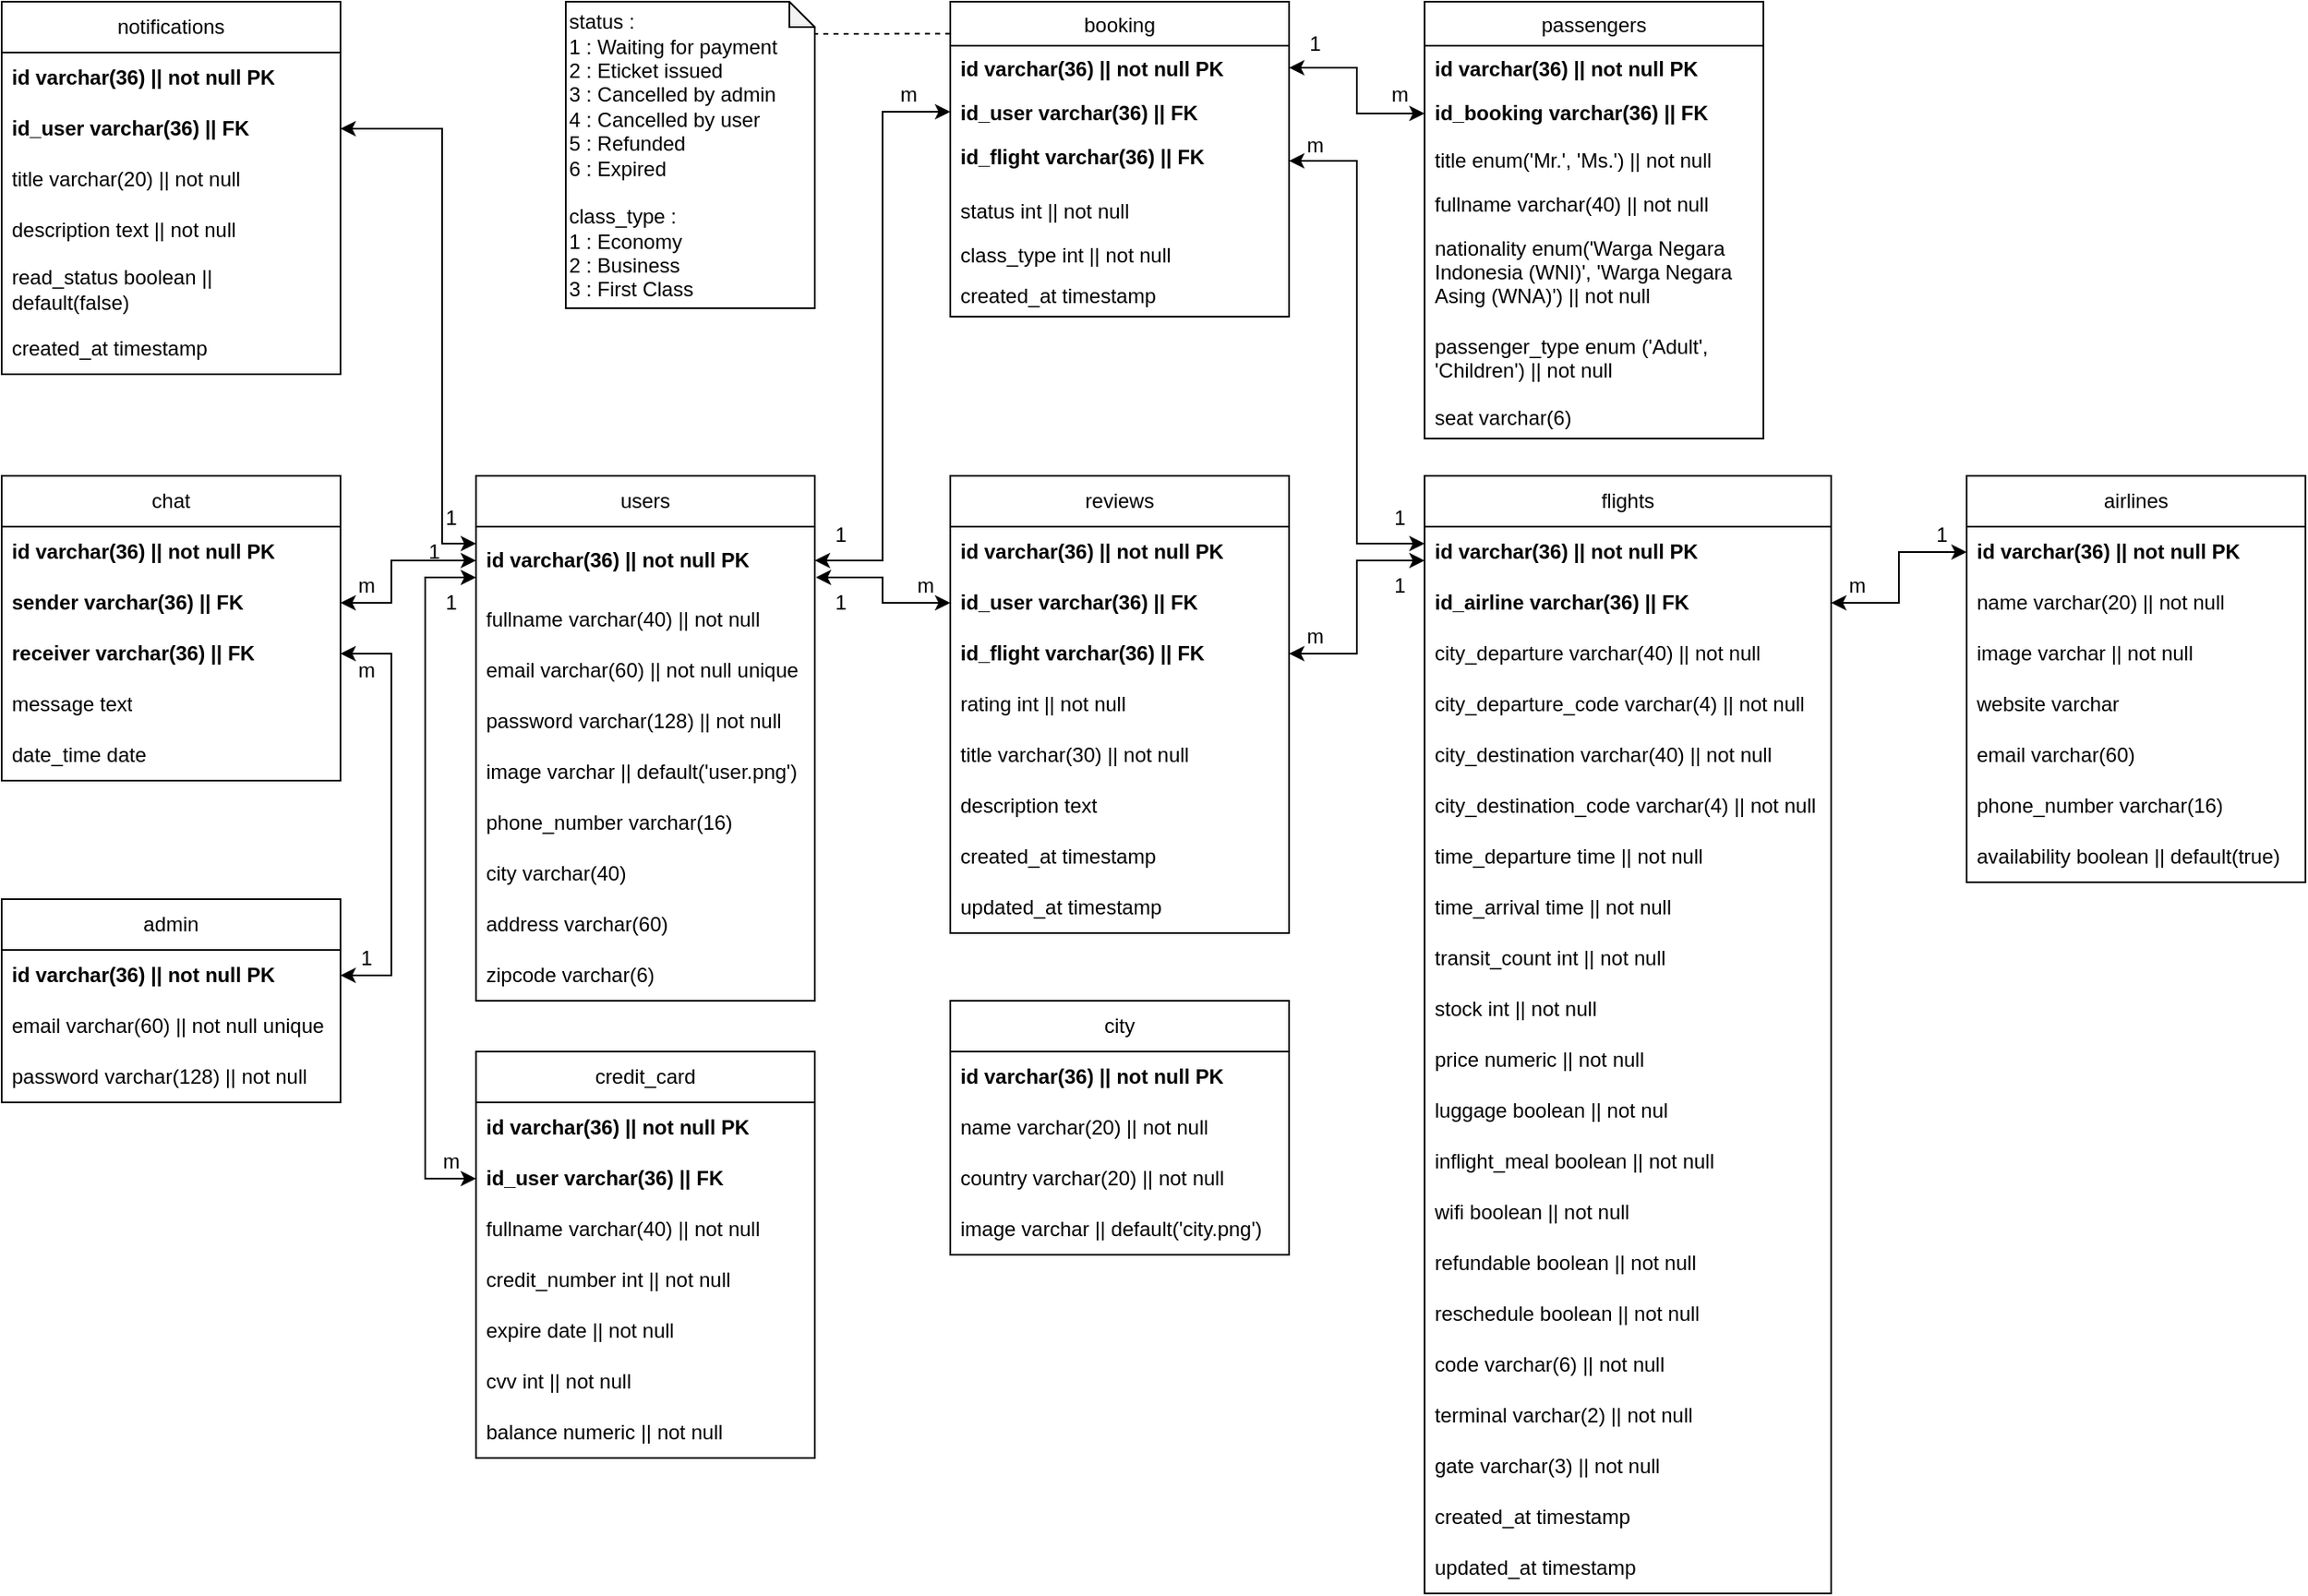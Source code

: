 <mxfile version="20.7.4" type="device"><diagram id="C5RBs43oDa-KdzZeNtuy" name="Page-1"><mxGraphModel dx="1894" dy="432" grid="1" gridSize="10" guides="1" tooltips="1" connect="1" arrows="1" fold="1" page="1" pageScale="1" pageWidth="827" pageHeight="1169" math="0" shadow="0"><root><mxCell id="WIyWlLk6GJQsqaUBKTNV-0"/><mxCell id="WIyWlLk6GJQsqaUBKTNV-1" parent="WIyWlLk6GJQsqaUBKTNV-0"/><mxCell id="ySphwof_7uUEcond-2Kx-29" value="booking" style="swimlane;fontStyle=0;childLayout=stackLayout;horizontal=1;startSize=26;fillColor=none;horizontalStack=0;resizeParent=1;resizeParentMax=0;resizeLast=0;collapsible=1;marginBottom=0;" parent="WIyWlLk6GJQsqaUBKTNV-1" vertex="1"><mxGeometry x="-200" y="40" width="200" height="186" as="geometry"/></mxCell><mxCell id="ySphwof_7uUEcond-2Kx-30" value="id varchar(36) || not null PK" style="text;strokeColor=none;fillColor=none;align=left;verticalAlign=top;spacingLeft=4;spacingRight=4;overflow=hidden;rotatable=0;points=[[0,0.5],[1,0.5]];portConstraint=eastwest;fontStyle=1" parent="ySphwof_7uUEcond-2Kx-29" vertex="1"><mxGeometry y="26" width="200" height="26" as="geometry"/></mxCell><mxCell id="ySphwof_7uUEcond-2Kx-36" value="id_user varchar(36) || FK" style="text;strokeColor=none;fillColor=none;align=left;verticalAlign=top;spacingLeft=4;spacingRight=4;overflow=hidden;rotatable=0;points=[[0,0.5],[1,0.5]];portConstraint=eastwest;fontStyle=1" parent="ySphwof_7uUEcond-2Kx-29" vertex="1"><mxGeometry y="52" width="200" height="26" as="geometry"/></mxCell><mxCell id="ySphwof_7uUEcond-2Kx-188" value="id_flight varchar(36) || FK" style="text;strokeColor=none;fillColor=none;align=left;verticalAlign=top;spacingLeft=4;spacingRight=4;overflow=hidden;rotatable=0;points=[[0,0.5],[1,0.5]];portConstraint=eastwest;fontStyle=1" parent="ySphwof_7uUEcond-2Kx-29" vertex="1"><mxGeometry y="78" width="200" height="32" as="geometry"/></mxCell><mxCell id="ySphwof_7uUEcond-2Kx-183" value="status int || not null" style="text;strokeColor=none;fillColor=none;align=left;verticalAlign=top;spacingLeft=4;spacingRight=4;overflow=hidden;rotatable=0;points=[[0,0.5],[1,0.5]];portConstraint=eastwest;" parent="ySphwof_7uUEcond-2Kx-29" vertex="1"><mxGeometry y="110" width="200" height="26" as="geometry"/></mxCell><mxCell id="ySphwof_7uUEcond-2Kx-197" value="class_type int || not null" style="text;strokeColor=none;fillColor=none;align=left;verticalAlign=top;spacingLeft=4;spacingRight=4;overflow=hidden;rotatable=0;points=[[0,0.5],[1,0.5]];portConstraint=eastwest;" parent="ySphwof_7uUEcond-2Kx-29" vertex="1"><mxGeometry y="136" width="200" height="24" as="geometry"/></mxCell><mxCell id="ySphwof_7uUEcond-2Kx-198" value="created_at timestamp" style="text;strokeColor=none;fillColor=none;align=left;verticalAlign=top;spacingLeft=4;spacingRight=4;overflow=hidden;rotatable=0;points=[[0,0.5],[1,0.5]];portConstraint=eastwest;" parent="ySphwof_7uUEcond-2Kx-29" vertex="1"><mxGeometry y="160" width="200" height="26" as="geometry"/></mxCell><mxCell id="ySphwof_7uUEcond-2Kx-37" value="chat" style="swimlane;fontStyle=0;childLayout=stackLayout;horizontal=1;startSize=30;horizontalStack=0;resizeParent=1;resizeParentMax=0;resizeLast=0;collapsible=1;marginBottom=0;whiteSpace=wrap;html=1;" parent="WIyWlLk6GJQsqaUBKTNV-1" vertex="1"><mxGeometry x="-760" y="320" width="200" height="180" as="geometry"/></mxCell><mxCell id="ySphwof_7uUEcond-2Kx-38" value="&lt;span style=&quot;font-weight: 700;&quot;&gt;id varchar(36) || not null PK&lt;/span&gt;" style="text;strokeColor=none;fillColor=none;align=left;verticalAlign=middle;spacingLeft=4;spacingRight=4;overflow=hidden;points=[[0,0.5],[1,0.5]];portConstraint=eastwest;rotatable=0;whiteSpace=wrap;html=1;" parent="ySphwof_7uUEcond-2Kx-37" vertex="1"><mxGeometry y="30" width="200" height="30" as="geometry"/></mxCell><mxCell id="ySphwof_7uUEcond-2Kx-39" value="&lt;span style=&quot;font-weight: 700;&quot;&gt;sender varchar(36) || FK&lt;/span&gt;" style="text;strokeColor=none;fillColor=none;align=left;verticalAlign=middle;spacingLeft=4;spacingRight=4;overflow=hidden;points=[[0,0.5],[1,0.5]];portConstraint=eastwest;rotatable=0;whiteSpace=wrap;html=1;" parent="ySphwof_7uUEcond-2Kx-37" vertex="1"><mxGeometry y="60" width="200" height="30" as="geometry"/></mxCell><mxCell id="ySphwof_7uUEcond-2Kx-40" value="&lt;span style=&quot;font-weight: 700;&quot;&gt;receiver varchar(36) || FK&lt;/span&gt;" style="text;strokeColor=none;fillColor=none;align=left;verticalAlign=middle;spacingLeft=4;spacingRight=4;overflow=hidden;points=[[0,0.5],[1,0.5]];portConstraint=eastwest;rotatable=0;whiteSpace=wrap;html=1;" parent="ySphwof_7uUEcond-2Kx-37" vertex="1"><mxGeometry y="90" width="200" height="30" as="geometry"/></mxCell><mxCell id="ySphwof_7uUEcond-2Kx-42" value="&lt;span style=&quot;&quot;&gt;message text&lt;/span&gt;" style="text;strokeColor=none;fillColor=none;align=left;verticalAlign=middle;spacingLeft=4;spacingRight=4;overflow=hidden;points=[[0,0.5],[1,0.5]];portConstraint=eastwest;rotatable=0;whiteSpace=wrap;html=1;" parent="ySphwof_7uUEcond-2Kx-37" vertex="1"><mxGeometry y="120" width="200" height="30" as="geometry"/></mxCell><mxCell id="ySphwof_7uUEcond-2Kx-43" value="date_time date" style="text;strokeColor=none;fillColor=none;align=left;verticalAlign=middle;spacingLeft=4;spacingRight=4;overflow=hidden;points=[[0,0.5],[1,0.5]];portConstraint=eastwest;rotatable=0;whiteSpace=wrap;html=1;" parent="ySphwof_7uUEcond-2Kx-37" vertex="1"><mxGeometry y="150" width="200" height="30" as="geometry"/></mxCell><mxCell id="ySphwof_7uUEcond-2Kx-44" value="users" style="swimlane;fontStyle=0;childLayout=stackLayout;horizontal=1;startSize=30;horizontalStack=0;resizeParent=1;resizeParentMax=0;resizeLast=0;collapsible=1;marginBottom=0;whiteSpace=wrap;html=1;" parent="WIyWlLk6GJQsqaUBKTNV-1" vertex="1"><mxGeometry x="-480" y="320" width="200" height="310" as="geometry"/></mxCell><mxCell id="ySphwof_7uUEcond-2Kx-45" value="&lt;span style=&quot;font-weight: 700;&quot;&gt;id varchar(36) || not null PK&lt;/span&gt;" style="text;strokeColor=none;fillColor=none;align=left;verticalAlign=middle;spacingLeft=4;spacingRight=4;overflow=hidden;points=[[0,0.5],[1,0.5]];portConstraint=eastwest;rotatable=0;whiteSpace=wrap;html=1;" parent="ySphwof_7uUEcond-2Kx-44" vertex="1"><mxGeometry y="30" width="200" height="40" as="geometry"/></mxCell><mxCell id="ySphwof_7uUEcond-2Kx-46" value="&lt;span style=&quot;&quot;&gt;fullname varchar(40) || not null&lt;/span&gt;" style="text;strokeColor=none;fillColor=none;align=left;verticalAlign=middle;spacingLeft=4;spacingRight=4;overflow=hidden;points=[[0,0.5],[1,0.5]];portConstraint=eastwest;rotatable=0;whiteSpace=wrap;html=1;" parent="ySphwof_7uUEcond-2Kx-44" vertex="1"><mxGeometry y="70" width="200" height="30" as="geometry"/></mxCell><mxCell id="ySphwof_7uUEcond-2Kx-47" value="&lt;span style=&quot;&quot;&gt;email varchar(60) || not null unique&lt;/span&gt;" style="text;strokeColor=none;fillColor=none;align=left;verticalAlign=middle;spacingLeft=4;spacingRight=4;overflow=hidden;points=[[0,0.5],[1,0.5]];portConstraint=eastwest;rotatable=0;whiteSpace=wrap;html=1;" parent="ySphwof_7uUEcond-2Kx-44" vertex="1"><mxGeometry y="100" width="200" height="30" as="geometry"/></mxCell><mxCell id="ySphwof_7uUEcond-2Kx-48" value="&lt;span style=&quot;&quot;&gt;password varchar(128) || not null&lt;/span&gt;" style="text;strokeColor=none;fillColor=none;align=left;verticalAlign=middle;spacingLeft=4;spacingRight=4;overflow=hidden;points=[[0,0.5],[1,0.5]];portConstraint=eastwest;rotatable=0;whiteSpace=wrap;html=1;" parent="ySphwof_7uUEcond-2Kx-44" vertex="1"><mxGeometry y="130" width="200" height="30" as="geometry"/></mxCell><mxCell id="ySphwof_7uUEcond-2Kx-49" value="&lt;span style=&quot;&quot;&gt;image varchar || default('user.png')&lt;/span&gt;" style="text;strokeColor=none;fillColor=none;align=left;verticalAlign=middle;spacingLeft=4;spacingRight=4;overflow=hidden;points=[[0,0.5],[1,0.5]];portConstraint=eastwest;rotatable=0;whiteSpace=wrap;html=1;" parent="ySphwof_7uUEcond-2Kx-44" vertex="1"><mxGeometry y="160" width="200" height="30" as="geometry"/></mxCell><mxCell id="ySphwof_7uUEcond-2Kx-50" value="&lt;span style=&quot;&quot;&gt;phone_number varchar(16)&lt;/span&gt;" style="text;strokeColor=none;fillColor=none;align=left;verticalAlign=middle;spacingLeft=4;spacingRight=4;overflow=hidden;points=[[0,0.5],[1,0.5]];portConstraint=eastwest;rotatable=0;whiteSpace=wrap;html=1;" parent="ySphwof_7uUEcond-2Kx-44" vertex="1"><mxGeometry y="190" width="200" height="30" as="geometry"/></mxCell><mxCell id="ySphwof_7uUEcond-2Kx-52" value="&lt;span style=&quot;&quot;&gt;city varchar(40)&lt;/span&gt;" style="text;strokeColor=none;fillColor=none;align=left;verticalAlign=middle;spacingLeft=4;spacingRight=4;overflow=hidden;points=[[0,0.5],[1,0.5]];portConstraint=eastwest;rotatable=0;whiteSpace=wrap;html=1;" parent="ySphwof_7uUEcond-2Kx-44" vertex="1"><mxGeometry y="220" width="200" height="30" as="geometry"/></mxCell><mxCell id="ySphwof_7uUEcond-2Kx-51" value="&lt;span style=&quot;&quot;&gt;address varchar(60)&lt;/span&gt;" style="text;strokeColor=none;fillColor=none;align=left;verticalAlign=middle;spacingLeft=4;spacingRight=4;overflow=hidden;points=[[0,0.5],[1,0.5]];portConstraint=eastwest;rotatable=0;whiteSpace=wrap;html=1;" parent="ySphwof_7uUEcond-2Kx-44" vertex="1"><mxGeometry y="250" width="200" height="30" as="geometry"/></mxCell><mxCell id="ySphwof_7uUEcond-2Kx-53" value="&lt;span style=&quot;&quot;&gt;zipcode varchar(6)&lt;/span&gt;" style="text;strokeColor=none;fillColor=none;align=left;verticalAlign=middle;spacingLeft=4;spacingRight=4;overflow=hidden;points=[[0,0.5],[1,0.5]];portConstraint=eastwest;rotatable=0;whiteSpace=wrap;html=1;" parent="ySphwof_7uUEcond-2Kx-44" vertex="1"><mxGeometry y="280" width="200" height="30" as="geometry"/></mxCell><mxCell id="ySphwof_7uUEcond-2Kx-55" value="admin" style="swimlane;fontStyle=0;childLayout=stackLayout;horizontal=1;startSize=30;horizontalStack=0;resizeParent=1;resizeParentMax=0;resizeLast=0;collapsible=1;marginBottom=0;whiteSpace=wrap;html=1;" parent="WIyWlLk6GJQsqaUBKTNV-1" vertex="1"><mxGeometry x="-760" y="570" width="200" height="120" as="geometry"/></mxCell><mxCell id="ySphwof_7uUEcond-2Kx-56" value="&lt;span style=&quot;font-weight: 700;&quot;&gt;id varchar(36) || not null PK&lt;/span&gt;" style="text;strokeColor=none;fillColor=none;align=left;verticalAlign=middle;spacingLeft=4;spacingRight=4;overflow=hidden;points=[[0,0.5],[1,0.5]];portConstraint=eastwest;rotatable=0;whiteSpace=wrap;html=1;" parent="ySphwof_7uUEcond-2Kx-55" vertex="1"><mxGeometry y="30" width="200" height="30" as="geometry"/></mxCell><mxCell id="ySphwof_7uUEcond-2Kx-62" value="&lt;span style=&quot;&quot;&gt;email varchar(60) || not null unique&lt;/span&gt;" style="text;strokeColor=none;fillColor=none;align=left;verticalAlign=middle;spacingLeft=4;spacingRight=4;overflow=hidden;points=[[0,0.5],[1,0.5]];portConstraint=eastwest;rotatable=0;whiteSpace=wrap;html=1;" parent="ySphwof_7uUEcond-2Kx-55" vertex="1"><mxGeometry y="60" width="200" height="30" as="geometry"/></mxCell><mxCell id="ySphwof_7uUEcond-2Kx-63" value="&lt;span style=&quot;&quot;&gt;password varchar(128) || not null&lt;/span&gt;" style="text;strokeColor=none;fillColor=none;align=left;verticalAlign=middle;spacingLeft=4;spacingRight=4;overflow=hidden;points=[[0,0.5],[1,0.5]];portConstraint=eastwest;rotatable=0;whiteSpace=wrap;html=1;" parent="ySphwof_7uUEcond-2Kx-55" vertex="1"><mxGeometry y="90" width="200" height="30" as="geometry"/></mxCell><mxCell id="ySphwof_7uUEcond-2Kx-64" value="credit_card" style="swimlane;fontStyle=0;childLayout=stackLayout;horizontal=1;startSize=30;horizontalStack=0;resizeParent=1;resizeParentMax=0;resizeLast=0;collapsible=1;marginBottom=0;whiteSpace=wrap;html=1;" parent="WIyWlLk6GJQsqaUBKTNV-1" vertex="1"><mxGeometry x="-480" y="660" width="200" height="240" as="geometry"/></mxCell><mxCell id="ySphwof_7uUEcond-2Kx-65" value="&lt;span style=&quot;font-weight: 700;&quot;&gt;id varchar(36) || not null PK&lt;/span&gt;" style="text;strokeColor=none;fillColor=none;align=left;verticalAlign=middle;spacingLeft=4;spacingRight=4;overflow=hidden;points=[[0,0.5],[1,0.5]];portConstraint=eastwest;rotatable=0;whiteSpace=wrap;html=1;" parent="ySphwof_7uUEcond-2Kx-64" vertex="1"><mxGeometry y="30" width="200" height="30" as="geometry"/></mxCell><mxCell id="ySphwof_7uUEcond-2Kx-66" value="&lt;span style=&quot;font-weight: 700;&quot;&gt;id_user varchar(36) || FK&lt;/span&gt;" style="text;strokeColor=none;fillColor=none;align=left;verticalAlign=middle;spacingLeft=4;spacingRight=4;overflow=hidden;points=[[0,0.5],[1,0.5]];portConstraint=eastwest;rotatable=0;whiteSpace=wrap;html=1;" parent="ySphwof_7uUEcond-2Kx-64" vertex="1"><mxGeometry y="60" width="200" height="30" as="geometry"/></mxCell><mxCell id="ySphwof_7uUEcond-2Kx-67" value="&lt;span style=&quot;&quot;&gt;fullname varchar(40) || not null&lt;/span&gt;" style="text;strokeColor=none;fillColor=none;align=left;verticalAlign=middle;spacingLeft=4;spacingRight=4;overflow=hidden;points=[[0,0.5],[1,0.5]];portConstraint=eastwest;rotatable=0;whiteSpace=wrap;html=1;" parent="ySphwof_7uUEcond-2Kx-64" vertex="1"><mxGeometry y="90" width="200" height="30" as="geometry"/></mxCell><mxCell id="ySphwof_7uUEcond-2Kx-68" value="&lt;span style=&quot;&quot;&gt;credit_number int || not null&lt;/span&gt;" style="text;strokeColor=none;fillColor=none;align=left;verticalAlign=middle;spacingLeft=4;spacingRight=4;overflow=hidden;points=[[0,0.5],[1,0.5]];portConstraint=eastwest;rotatable=0;whiteSpace=wrap;html=1;" parent="ySphwof_7uUEcond-2Kx-64" vertex="1"><mxGeometry y="120" width="200" height="30" as="geometry"/></mxCell><mxCell id="ySphwof_7uUEcond-2Kx-69" value="&lt;span style=&quot;&quot;&gt;expire date || not null&lt;/span&gt;" style="text;strokeColor=none;fillColor=none;align=left;verticalAlign=middle;spacingLeft=4;spacingRight=4;overflow=hidden;points=[[0,0.5],[1,0.5]];portConstraint=eastwest;rotatable=0;whiteSpace=wrap;html=1;" parent="ySphwof_7uUEcond-2Kx-64" vertex="1"><mxGeometry y="150" width="200" height="30" as="geometry"/></mxCell><mxCell id="ySphwof_7uUEcond-2Kx-70" value="&lt;span style=&quot;&quot;&gt;cvv int || not null&lt;/span&gt;" style="text;strokeColor=none;fillColor=none;align=left;verticalAlign=middle;spacingLeft=4;spacingRight=4;overflow=hidden;points=[[0,0.5],[1,0.5]];portConstraint=eastwest;rotatable=0;whiteSpace=wrap;html=1;" parent="ySphwof_7uUEcond-2Kx-64" vertex="1"><mxGeometry y="180" width="200" height="30" as="geometry"/></mxCell><mxCell id="ySphwof_7uUEcond-2Kx-71" value="&lt;span style=&quot;&quot;&gt;balance numeric || not null&lt;/span&gt;" style="text;strokeColor=none;fillColor=none;align=left;verticalAlign=middle;spacingLeft=4;spacingRight=4;overflow=hidden;points=[[0,0.5],[1,0.5]];portConstraint=eastwest;rotatable=0;whiteSpace=wrap;html=1;" parent="ySphwof_7uUEcond-2Kx-64" vertex="1"><mxGeometry y="210" width="200" height="30" as="geometry"/></mxCell><mxCell id="ySphwof_7uUEcond-2Kx-74" value="city" style="swimlane;fontStyle=0;childLayout=stackLayout;horizontal=1;startSize=30;horizontalStack=0;resizeParent=1;resizeParentMax=0;resizeLast=0;collapsible=1;marginBottom=0;whiteSpace=wrap;html=1;" parent="WIyWlLk6GJQsqaUBKTNV-1" vertex="1"><mxGeometry x="-200" y="630" width="200" height="150" as="geometry"/></mxCell><mxCell id="ySphwof_7uUEcond-2Kx-75" value="&lt;span style=&quot;font-weight: 700;&quot;&gt;id varchar(36) || not null PK&lt;/span&gt;" style="text;strokeColor=none;fillColor=none;align=left;verticalAlign=middle;spacingLeft=4;spacingRight=4;overflow=hidden;points=[[0,0.5],[1,0.5]];portConstraint=eastwest;rotatable=0;whiteSpace=wrap;html=1;" parent="ySphwof_7uUEcond-2Kx-74" vertex="1"><mxGeometry y="30" width="200" height="30" as="geometry"/></mxCell><mxCell id="ySphwof_7uUEcond-2Kx-76" value="&lt;span style=&quot;&quot;&gt;name varchar(20) || not null&lt;/span&gt;" style="text;strokeColor=none;fillColor=none;align=left;verticalAlign=middle;spacingLeft=4;spacingRight=4;overflow=hidden;points=[[0,0.5],[1,0.5]];portConstraint=eastwest;rotatable=0;whiteSpace=wrap;html=1;" parent="ySphwof_7uUEcond-2Kx-74" vertex="1"><mxGeometry y="60" width="200" height="30" as="geometry"/></mxCell><mxCell id="ySphwof_7uUEcond-2Kx-77" value="&lt;span style=&quot;&quot;&gt;country varchar(20) || not null&lt;/span&gt;" style="text;strokeColor=none;fillColor=none;align=left;verticalAlign=middle;spacingLeft=4;spacingRight=4;overflow=hidden;points=[[0,0.5],[1,0.5]];portConstraint=eastwest;rotatable=0;whiteSpace=wrap;html=1;" parent="ySphwof_7uUEcond-2Kx-74" vertex="1"><mxGeometry y="90" width="200" height="30" as="geometry"/></mxCell><mxCell id="ySphwof_7uUEcond-2Kx-80" value="&lt;span style=&quot;&quot;&gt;image varchar || default('city.png')&lt;/span&gt;" style="text;strokeColor=none;fillColor=none;align=left;verticalAlign=middle;spacingLeft=4;spacingRight=4;overflow=hidden;points=[[0,0.5],[1,0.5]];portConstraint=eastwest;rotatable=0;whiteSpace=wrap;html=1;" parent="ySphwof_7uUEcond-2Kx-74" vertex="1"><mxGeometry y="120" width="200" height="30" as="geometry"/></mxCell><mxCell id="ySphwof_7uUEcond-2Kx-84" value="flights" style="swimlane;fontStyle=0;childLayout=stackLayout;horizontal=1;startSize=30;horizontalStack=0;resizeParent=1;resizeParentMax=0;resizeLast=0;collapsible=1;marginBottom=0;whiteSpace=wrap;html=1;" parent="WIyWlLk6GJQsqaUBKTNV-1" vertex="1"><mxGeometry x="80" y="320" width="240" height="660" as="geometry"/></mxCell><mxCell id="ySphwof_7uUEcond-2Kx-85" value="&lt;span style=&quot;font-weight: 700;&quot;&gt;id varchar(36) || not null PK&lt;/span&gt;" style="text;strokeColor=none;fillColor=none;align=left;verticalAlign=middle;spacingLeft=4;spacingRight=4;overflow=hidden;points=[[0,0.5],[1,0.5]];portConstraint=eastwest;rotatable=0;whiteSpace=wrap;html=1;" parent="ySphwof_7uUEcond-2Kx-84" vertex="1"><mxGeometry y="30" width="240" height="30" as="geometry"/></mxCell><mxCell id="ySphwof_7uUEcond-2Kx-86" value="&lt;b&gt;id_airline varchar(36) || FK&lt;/b&gt;" style="text;strokeColor=none;fillColor=none;align=left;verticalAlign=middle;spacingLeft=4;spacingRight=4;overflow=hidden;points=[[0,0.5],[1,0.5]];portConstraint=eastwest;rotatable=0;whiteSpace=wrap;html=1;" parent="ySphwof_7uUEcond-2Kx-84" vertex="1"><mxGeometry y="60" width="240" height="30" as="geometry"/></mxCell><mxCell id="ySphwof_7uUEcond-2Kx-87" value="&lt;span style=&quot;&quot;&gt;city_departure varchar(40) || not null&lt;/span&gt;" style="text;strokeColor=none;fillColor=none;align=left;verticalAlign=middle;spacingLeft=4;spacingRight=4;overflow=hidden;points=[[0,0.5],[1,0.5]];portConstraint=eastwest;rotatable=0;whiteSpace=wrap;html=1;" parent="ySphwof_7uUEcond-2Kx-84" vertex="1"><mxGeometry y="90" width="240" height="30" as="geometry"/></mxCell><mxCell id="ySphwof_7uUEcond-2Kx-203" value="city_departure_code varchar(4) || not null" style="text;strokeColor=none;fillColor=none;align=left;verticalAlign=middle;spacingLeft=4;spacingRight=4;overflow=hidden;points=[[0,0.5],[1,0.5]];portConstraint=eastwest;rotatable=0;whiteSpace=wrap;html=1;" parent="ySphwof_7uUEcond-2Kx-84" vertex="1"><mxGeometry y="120" width="240" height="30" as="geometry"/></mxCell><mxCell id="ySphwof_7uUEcond-2Kx-204" value="city_destination varchar(40) || not null" style="text;strokeColor=none;fillColor=none;align=left;verticalAlign=middle;spacingLeft=4;spacingRight=4;overflow=hidden;points=[[0,0.5],[1,0.5]];portConstraint=eastwest;rotatable=0;whiteSpace=wrap;html=1;" parent="ySphwof_7uUEcond-2Kx-84" vertex="1"><mxGeometry y="150" width="240" height="30" as="geometry"/></mxCell><mxCell id="ySphwof_7uUEcond-2Kx-205" value="&lt;span style=&quot;font-weight: 400;&quot;&gt;city_destination_code varchar(4) || not null&lt;/span&gt;" style="text;strokeColor=none;fillColor=none;align=left;verticalAlign=middle;spacingLeft=4;spacingRight=4;overflow=hidden;points=[[0,0.5],[1,0.5]];portConstraint=eastwest;rotatable=0;whiteSpace=wrap;html=1;fontStyle=1" parent="ySphwof_7uUEcond-2Kx-84" vertex="1"><mxGeometry y="180" width="240" height="30" as="geometry"/></mxCell><mxCell id="ySphwof_7uUEcond-2Kx-94" value="time_departure time || not null" style="text;strokeColor=none;fillColor=none;align=left;verticalAlign=middle;spacingLeft=4;spacingRight=4;overflow=hidden;points=[[0,0.5],[1,0.5]];portConstraint=eastwest;rotatable=0;whiteSpace=wrap;html=1;" parent="ySphwof_7uUEcond-2Kx-84" vertex="1"><mxGeometry y="210" width="240" height="30" as="geometry"/></mxCell><mxCell id="ySphwof_7uUEcond-2Kx-100" value="time_arrival time || not null" style="text;strokeColor=none;fillColor=none;align=left;verticalAlign=middle;spacingLeft=4;spacingRight=4;overflow=hidden;points=[[0,0.5],[1,0.5]];portConstraint=eastwest;rotatable=0;whiteSpace=wrap;html=1;" parent="ySphwof_7uUEcond-2Kx-84" vertex="1"><mxGeometry y="240" width="240" height="30" as="geometry"/></mxCell><mxCell id="ySphwof_7uUEcond-2Kx-128" value="transit_count int || not null" style="text;strokeColor=none;fillColor=none;align=left;verticalAlign=middle;spacingLeft=4;spacingRight=4;overflow=hidden;points=[[0,0.5],[1,0.5]];portConstraint=eastwest;rotatable=0;whiteSpace=wrap;html=1;" parent="ySphwof_7uUEcond-2Kx-84" vertex="1"><mxGeometry y="270" width="240" height="30" as="geometry"/></mxCell><mxCell id="ySphwof_7uUEcond-2Kx-200" value="&lt;span style=&quot;&quot;&gt;stock int || not null&lt;/span&gt;" style="text;strokeColor=none;fillColor=none;align=left;verticalAlign=middle;spacingLeft=4;spacingRight=4;overflow=hidden;points=[[0,0.5],[1,0.5]];portConstraint=eastwest;rotatable=0;whiteSpace=wrap;html=1;" parent="ySphwof_7uUEcond-2Kx-84" vertex="1"><mxGeometry y="300" width="240" height="30" as="geometry"/></mxCell><mxCell id="ySphwof_7uUEcond-2Kx-99" value="price numeric || not null" style="text;strokeColor=none;fillColor=none;align=left;verticalAlign=middle;spacingLeft=4;spacingRight=4;overflow=hidden;points=[[0,0.5],[1,0.5]];portConstraint=eastwest;rotatable=0;whiteSpace=wrap;html=1;" parent="ySphwof_7uUEcond-2Kx-84" vertex="1"><mxGeometry y="330" width="240" height="30" as="geometry"/></mxCell><mxCell id="ySphwof_7uUEcond-2Kx-89" value="&lt;span style=&quot;&quot;&gt;luggage boolean || not nul&lt;/span&gt;" style="text;strokeColor=none;fillColor=none;align=left;verticalAlign=middle;spacingLeft=4;spacingRight=4;overflow=hidden;points=[[0,0.5],[1,0.5]];portConstraint=eastwest;rotatable=0;whiteSpace=wrap;html=1;" parent="ySphwof_7uUEcond-2Kx-84" vertex="1"><mxGeometry y="360" width="240" height="30" as="geometry"/></mxCell><mxCell id="ySphwof_7uUEcond-2Kx-90" value="&lt;span style=&quot;&quot;&gt;inflight_meal boolean || not null&lt;/span&gt;" style="text;strokeColor=none;fillColor=none;align=left;verticalAlign=middle;spacingLeft=4;spacingRight=4;overflow=hidden;points=[[0,0.5],[1,0.5]];portConstraint=eastwest;rotatable=0;whiteSpace=wrap;html=1;" parent="ySphwof_7uUEcond-2Kx-84" vertex="1"><mxGeometry y="390" width="240" height="30" as="geometry"/></mxCell><mxCell id="ySphwof_7uUEcond-2Kx-91" value="wifi boolean || not null" style="text;strokeColor=none;fillColor=none;align=left;verticalAlign=middle;spacingLeft=4;spacingRight=4;overflow=hidden;points=[[0,0.5],[1,0.5]];portConstraint=eastwest;rotatable=0;whiteSpace=wrap;html=1;" parent="ySphwof_7uUEcond-2Kx-84" vertex="1"><mxGeometry y="420" width="240" height="30" as="geometry"/></mxCell><mxCell id="ySphwof_7uUEcond-2Kx-97" value="refundable boolean || not null" style="text;strokeColor=none;fillColor=none;align=left;verticalAlign=middle;spacingLeft=4;spacingRight=4;overflow=hidden;points=[[0,0.5],[1,0.5]];portConstraint=eastwest;rotatable=0;whiteSpace=wrap;html=1;" parent="ySphwof_7uUEcond-2Kx-84" vertex="1"><mxGeometry y="450" width="240" height="30" as="geometry"/></mxCell><mxCell id="ySphwof_7uUEcond-2Kx-96" value="reschedule boolean || not null" style="text;strokeColor=none;fillColor=none;align=left;verticalAlign=middle;spacingLeft=4;spacingRight=4;overflow=hidden;points=[[0,0.5],[1,0.5]];portConstraint=eastwest;rotatable=0;whiteSpace=wrap;html=1;" parent="ySphwof_7uUEcond-2Kx-84" vertex="1"><mxGeometry y="480" width="240" height="30" as="geometry"/></mxCell><mxCell id="ySphwof_7uUEcond-2Kx-209" value="code varchar(6) || not null" style="text;strokeColor=none;fillColor=none;align=left;verticalAlign=middle;spacingLeft=4;spacingRight=4;overflow=hidden;points=[[0,0.5],[1,0.5]];portConstraint=eastwest;rotatable=0;whiteSpace=wrap;html=1;" parent="ySphwof_7uUEcond-2Kx-84" vertex="1"><mxGeometry y="510" width="240" height="30" as="geometry"/></mxCell><mxCell id="ySphwof_7uUEcond-2Kx-211" value="terminal varchar(2) || not null" style="text;strokeColor=none;fillColor=none;align=left;verticalAlign=middle;spacingLeft=4;spacingRight=4;overflow=hidden;points=[[0,0.5],[1,0.5]];portConstraint=eastwest;rotatable=0;whiteSpace=wrap;html=1;" parent="ySphwof_7uUEcond-2Kx-84" vertex="1"><mxGeometry y="540" width="240" height="30" as="geometry"/></mxCell><mxCell id="ySphwof_7uUEcond-2Kx-210" value="gate varchar(3) || not null" style="text;strokeColor=none;fillColor=none;align=left;verticalAlign=middle;spacingLeft=4;spacingRight=4;overflow=hidden;points=[[0,0.5],[1,0.5]];portConstraint=eastwest;rotatable=0;whiteSpace=wrap;html=1;" parent="ySphwof_7uUEcond-2Kx-84" vertex="1"><mxGeometry y="570" width="240" height="30" as="geometry"/></mxCell><mxCell id="ySphwof_7uUEcond-2Kx-93" value="created_at timestamp" style="text;strokeColor=none;fillColor=none;align=left;verticalAlign=middle;spacingLeft=4;spacingRight=4;overflow=hidden;points=[[0,0.5],[1,0.5]];portConstraint=eastwest;rotatable=0;whiteSpace=wrap;html=1;" parent="ySphwof_7uUEcond-2Kx-84" vertex="1"><mxGeometry y="600" width="240" height="30" as="geometry"/></mxCell><mxCell id="ySphwof_7uUEcond-2Kx-92" value="updated_at timestamp" style="text;strokeColor=none;fillColor=none;align=left;verticalAlign=middle;spacingLeft=4;spacingRight=4;overflow=hidden;points=[[0,0.5],[1,0.5]];portConstraint=eastwest;rotatable=0;whiteSpace=wrap;html=1;" parent="ySphwof_7uUEcond-2Kx-84" vertex="1"><mxGeometry y="630" width="240" height="30" as="geometry"/></mxCell><mxCell id="ySphwof_7uUEcond-2Kx-101" value="airlines" style="swimlane;fontStyle=0;childLayout=stackLayout;horizontal=1;startSize=30;horizontalStack=0;resizeParent=1;resizeParentMax=0;resizeLast=0;collapsible=1;marginBottom=0;whiteSpace=wrap;html=1;" parent="WIyWlLk6GJQsqaUBKTNV-1" vertex="1"><mxGeometry x="400" y="320" width="200" height="240" as="geometry"/></mxCell><mxCell id="ySphwof_7uUEcond-2Kx-102" value="&lt;span style=&quot;font-weight: 700;&quot;&gt;id varchar(36) || not null PK&lt;/span&gt;" style="text;strokeColor=none;fillColor=none;align=left;verticalAlign=middle;spacingLeft=4;spacingRight=4;overflow=hidden;points=[[0,0.5],[1,0.5]];portConstraint=eastwest;rotatable=0;whiteSpace=wrap;html=1;" parent="ySphwof_7uUEcond-2Kx-101" vertex="1"><mxGeometry y="30" width="200" height="30" as="geometry"/></mxCell><mxCell id="ySphwof_7uUEcond-2Kx-103" value="&lt;span style=&quot;&quot;&gt;name varchar(20) || not null&lt;/span&gt;" style="text;strokeColor=none;fillColor=none;align=left;verticalAlign=middle;spacingLeft=4;spacingRight=4;overflow=hidden;points=[[0,0.5],[1,0.5]];portConstraint=eastwest;rotatable=0;whiteSpace=wrap;html=1;" parent="ySphwof_7uUEcond-2Kx-101" vertex="1"><mxGeometry y="60" width="200" height="30" as="geometry"/></mxCell><mxCell id="ySphwof_7uUEcond-2Kx-104" value="image varchar || not null" style="text;strokeColor=none;fillColor=none;align=left;verticalAlign=middle;spacingLeft=4;spacingRight=4;overflow=hidden;points=[[0,0.5],[1,0.5]];portConstraint=eastwest;rotatable=0;whiteSpace=wrap;html=1;" parent="ySphwof_7uUEcond-2Kx-101" vertex="1"><mxGeometry y="90" width="200" height="30" as="geometry"/></mxCell><mxCell id="ySphwof_7uUEcond-2Kx-108" value="website varchar" style="text;strokeColor=none;fillColor=none;align=left;verticalAlign=middle;spacingLeft=4;spacingRight=4;overflow=hidden;points=[[0,0.5],[1,0.5]];portConstraint=eastwest;rotatable=0;whiteSpace=wrap;html=1;" parent="ySphwof_7uUEcond-2Kx-101" vertex="1"><mxGeometry y="120" width="200" height="30" as="geometry"/></mxCell><mxCell id="ySphwof_7uUEcond-2Kx-109" value="email varchar(60)" style="text;strokeColor=none;fillColor=none;align=left;verticalAlign=middle;spacingLeft=4;spacingRight=4;overflow=hidden;points=[[0,0.5],[1,0.5]];portConstraint=eastwest;rotatable=0;whiteSpace=wrap;html=1;" parent="ySphwof_7uUEcond-2Kx-101" vertex="1"><mxGeometry y="150" width="200" height="30" as="geometry"/></mxCell><mxCell id="ySphwof_7uUEcond-2Kx-110" value="phone_number varchar(16)" style="text;strokeColor=none;fillColor=none;align=left;verticalAlign=middle;spacingLeft=4;spacingRight=4;overflow=hidden;points=[[0,0.5],[1,0.5]];portConstraint=eastwest;rotatable=0;whiteSpace=wrap;html=1;" parent="ySphwof_7uUEcond-2Kx-101" vertex="1"><mxGeometry y="180" width="200" height="30" as="geometry"/></mxCell><mxCell id="ySphwof_7uUEcond-2Kx-214" value="availability boolean || default(true)" style="text;strokeColor=none;fillColor=none;align=left;verticalAlign=middle;spacingLeft=4;spacingRight=4;overflow=hidden;points=[[0,0.5],[1,0.5]];portConstraint=eastwest;rotatable=0;whiteSpace=wrap;html=1;" parent="ySphwof_7uUEcond-2Kx-101" vertex="1"><mxGeometry y="210" width="200" height="30" as="geometry"/></mxCell><mxCell id="ySphwof_7uUEcond-2Kx-112" style="edgeStyle=orthogonalEdgeStyle;rounded=0;orthogonalLoop=1;jettySize=auto;html=1;exitX=1;exitY=0.5;exitDx=0;exitDy=0;startArrow=classic;startFill=1;" parent="WIyWlLk6GJQsqaUBKTNV-1" source="ySphwof_7uUEcond-2Kx-56" target="ySphwof_7uUEcond-2Kx-40" edge="1"><mxGeometry relative="1" as="geometry"><Array as="points"><mxPoint x="-530" y="615"/><mxPoint x="-530" y="425"/></Array></mxGeometry></mxCell><mxCell id="ySphwof_7uUEcond-2Kx-116" value="" style="endArrow=classic;startArrow=classic;html=1;rounded=0;exitX=0;exitY=0.5;exitDx=0;exitDy=0;entryX=0;entryY=0.75;entryDx=0;entryDy=0;entryPerimeter=0;" parent="WIyWlLk6GJQsqaUBKTNV-1" source="ySphwof_7uUEcond-2Kx-66" target="ySphwof_7uUEcond-2Kx-45" edge="1"><mxGeometry width="50" height="50" relative="1" as="geometry"><mxPoint x="-510" y="740" as="sourcePoint"/><mxPoint x="-480" y="370" as="targetPoint"/><Array as="points"><mxPoint x="-510" y="735"/><mxPoint x="-510" y="380"/></Array></mxGeometry></mxCell><mxCell id="ySphwof_7uUEcond-2Kx-117" value="" style="endArrow=classic;startArrow=classic;html=1;rounded=0;entryX=0;entryY=0.5;entryDx=0;entryDy=0;" parent="WIyWlLk6GJQsqaUBKTNV-1" target="ySphwof_7uUEcond-2Kx-45" edge="1"><mxGeometry width="50" height="50" relative="1" as="geometry"><mxPoint x="-560" y="395" as="sourcePoint"/><mxPoint x="-480" y="360" as="targetPoint"/><Array as="points"><mxPoint x="-530" y="395"/><mxPoint x="-530" y="380"/><mxPoint x="-530" y="370"/></Array></mxGeometry></mxCell><mxCell id="ySphwof_7uUEcond-2Kx-136" value="reviews" style="swimlane;fontStyle=0;childLayout=stackLayout;horizontal=1;startSize=30;horizontalStack=0;resizeParent=1;resizeParentMax=0;resizeLast=0;collapsible=1;marginBottom=0;whiteSpace=wrap;html=1;" parent="WIyWlLk6GJQsqaUBKTNV-1" vertex="1"><mxGeometry x="-200" y="320" width="200" height="270" as="geometry"/></mxCell><mxCell id="ySphwof_7uUEcond-2Kx-137" value="&lt;span style=&quot;font-weight: 700;&quot;&gt;id varchar(36) || not null PK&lt;/span&gt;" style="text;strokeColor=none;fillColor=none;align=left;verticalAlign=middle;spacingLeft=4;spacingRight=4;overflow=hidden;points=[[0,0.5],[1,0.5]];portConstraint=eastwest;rotatable=0;whiteSpace=wrap;html=1;" parent="ySphwof_7uUEcond-2Kx-136" vertex="1"><mxGeometry y="30" width="200" height="30" as="geometry"/></mxCell><mxCell id="ySphwof_7uUEcond-2Kx-138" value="&lt;span style=&quot;font-weight: 700;&quot;&gt;id_user varchar(36) || FK&lt;/span&gt;" style="text;strokeColor=none;fillColor=none;align=left;verticalAlign=middle;spacingLeft=4;spacingRight=4;overflow=hidden;points=[[0,0.5],[1,0.5]];portConstraint=eastwest;rotatable=0;whiteSpace=wrap;html=1;" parent="ySphwof_7uUEcond-2Kx-136" vertex="1"><mxGeometry y="60" width="200" height="30" as="geometry"/></mxCell><mxCell id="ySphwof_7uUEcond-2Kx-144" value="&lt;span style=&quot;font-weight: 700;&quot;&gt;id_flight varchar(36) || FK&lt;/span&gt;" style="text;strokeColor=none;fillColor=none;align=left;verticalAlign=middle;spacingLeft=4;spacingRight=4;overflow=hidden;points=[[0,0.5],[1,0.5]];portConstraint=eastwest;rotatable=0;whiteSpace=wrap;html=1;" parent="ySphwof_7uUEcond-2Kx-136" vertex="1"><mxGeometry y="90" width="200" height="30" as="geometry"/></mxCell><mxCell id="ySphwof_7uUEcond-2Kx-139" value="&lt;span style=&quot;&quot;&gt;rating int || not null&lt;/span&gt;" style="text;strokeColor=none;fillColor=none;align=left;verticalAlign=middle;spacingLeft=4;spacingRight=4;overflow=hidden;points=[[0,0.5],[1,0.5]];portConstraint=eastwest;rotatable=0;whiteSpace=wrap;html=1;" parent="ySphwof_7uUEcond-2Kx-136" vertex="1"><mxGeometry y="120" width="200" height="30" as="geometry"/></mxCell><mxCell id="ySphwof_7uUEcond-2Kx-140" value="&lt;span style=&quot;&quot;&gt;title varchar(30) || not null&lt;/span&gt;" style="text;strokeColor=none;fillColor=none;align=left;verticalAlign=middle;spacingLeft=4;spacingRight=4;overflow=hidden;points=[[0,0.5],[1,0.5]];portConstraint=eastwest;rotatable=0;whiteSpace=wrap;html=1;" parent="ySphwof_7uUEcond-2Kx-136" vertex="1"><mxGeometry y="150" width="200" height="30" as="geometry"/></mxCell><mxCell id="ySphwof_7uUEcond-2Kx-141" value="&lt;span style=&quot;&quot;&gt;description text&lt;/span&gt;" style="text;strokeColor=none;fillColor=none;align=left;verticalAlign=middle;spacingLeft=4;spacingRight=4;overflow=hidden;points=[[0,0.5],[1,0.5]];portConstraint=eastwest;rotatable=0;whiteSpace=wrap;html=1;" parent="ySphwof_7uUEcond-2Kx-136" vertex="1"><mxGeometry y="180" width="200" height="30" as="geometry"/></mxCell><mxCell id="ySphwof_7uUEcond-2Kx-142" value="created_at timestamp" style="text;strokeColor=none;fillColor=none;align=left;verticalAlign=middle;spacingLeft=4;spacingRight=4;overflow=hidden;points=[[0,0.5],[1,0.5]];portConstraint=eastwest;rotatable=0;whiteSpace=wrap;html=1;" parent="ySphwof_7uUEcond-2Kx-136" vertex="1"><mxGeometry y="210" width="200" height="30" as="geometry"/></mxCell><mxCell id="ySphwof_7uUEcond-2Kx-143" value="updated_at timestamp" style="text;strokeColor=none;fillColor=none;align=left;verticalAlign=middle;spacingLeft=4;spacingRight=4;overflow=hidden;points=[[0,0.5],[1,0.5]];portConstraint=eastwest;rotatable=0;whiteSpace=wrap;html=1;" parent="ySphwof_7uUEcond-2Kx-136" vertex="1"><mxGeometry y="240" width="200" height="30" as="geometry"/></mxCell><mxCell id="ySphwof_7uUEcond-2Kx-146" value="" style="endArrow=classic;startArrow=classic;html=1;rounded=0;exitX=1.003;exitY=0.75;exitDx=0;exitDy=0;entryX=0;entryY=0.5;entryDx=0;entryDy=0;exitPerimeter=0;" parent="WIyWlLk6GJQsqaUBKTNV-1" source="ySphwof_7uUEcond-2Kx-45" target="ySphwof_7uUEcond-2Kx-138" edge="1"><mxGeometry width="50" height="50" relative="1" as="geometry"><mxPoint x="-210" y="630" as="sourcePoint"/><mxPoint x="-160" y="580" as="targetPoint"/><Array as="points"><mxPoint x="-240" y="380"/><mxPoint x="-240" y="395"/></Array></mxGeometry></mxCell><mxCell id="ySphwof_7uUEcond-2Kx-151" value="passengers" style="swimlane;fontStyle=0;childLayout=stackLayout;horizontal=1;startSize=26;fillColor=none;horizontalStack=0;resizeParent=1;resizeParentMax=0;resizeLast=0;collapsible=1;marginBottom=0;" parent="WIyWlLk6GJQsqaUBKTNV-1" vertex="1"><mxGeometry x="80" y="40" width="200" height="258" as="geometry"/></mxCell><mxCell id="ySphwof_7uUEcond-2Kx-152" value="id varchar(36) || not null PK" style="text;strokeColor=none;fillColor=none;align=left;verticalAlign=top;spacingLeft=4;spacingRight=4;overflow=hidden;rotatable=0;points=[[0,0.5],[1,0.5]];portConstraint=eastwest;fontStyle=1" parent="ySphwof_7uUEcond-2Kx-151" vertex="1"><mxGeometry y="26" width="200" height="26" as="geometry"/></mxCell><mxCell id="ySphwof_7uUEcond-2Kx-185" value="id_booking varchar(36) || FK" style="text;strokeColor=none;fillColor=none;align=left;verticalAlign=top;spacingLeft=4;spacingRight=4;overflow=hidden;rotatable=0;points=[[0,0.5],[1,0.5]];portConstraint=eastwest;fontStyle=1" parent="ySphwof_7uUEcond-2Kx-151" vertex="1"><mxGeometry y="52" width="200" height="28" as="geometry"/></mxCell><mxCell id="ySphwof_7uUEcond-2Kx-33" value="title enum('Mr.', 'Ms.') || not null" style="text;strokeColor=none;fillColor=none;align=left;verticalAlign=top;spacingLeft=4;spacingRight=4;overflow=hidden;rotatable=0;points=[[0,0.5],[1,0.5]];portConstraint=eastwest;" parent="ySphwof_7uUEcond-2Kx-151" vertex="1"><mxGeometry y="80" width="200" height="26" as="geometry"/></mxCell><mxCell id="ySphwof_7uUEcond-2Kx-31" value="fullname varchar(40) || not null" style="text;strokeColor=none;fillColor=none;align=left;verticalAlign=top;spacingLeft=4;spacingRight=4;overflow=hidden;rotatable=0;points=[[0,0.5],[1,0.5]];portConstraint=eastwest;" parent="ySphwof_7uUEcond-2Kx-151" vertex="1"><mxGeometry y="106" width="200" height="26" as="geometry"/></mxCell><mxCell id="ySphwof_7uUEcond-2Kx-32" value="nationality enum('Warga Negara &#10;Indonesia (WNI)', 'Warga Negara&#10;Asing (WNA)') || not null" style="text;strokeColor=none;fillColor=none;align=left;verticalAlign=top;spacingLeft=4;spacingRight=4;overflow=hidden;rotatable=0;points=[[0,0.5],[1,0.5]];portConstraint=eastwest;" parent="ySphwof_7uUEcond-2Kx-151" vertex="1"><mxGeometry y="132" width="200" height="58" as="geometry"/></mxCell><mxCell id="ySphwof_7uUEcond-2Kx-184" value="passenger_type enum ('Adult',&#10;'Children') || not null" style="text;strokeColor=none;fillColor=none;align=left;verticalAlign=top;spacingLeft=4;spacingRight=4;overflow=hidden;rotatable=0;points=[[0,0.5],[1,0.5]];portConstraint=eastwest;" parent="ySphwof_7uUEcond-2Kx-151" vertex="1"><mxGeometry y="190" width="200" height="42" as="geometry"/></mxCell><mxCell id="ySphwof_7uUEcond-2Kx-201" value="seat varchar(6)" style="text;strokeColor=none;fillColor=none;align=left;verticalAlign=top;spacingLeft=4;spacingRight=4;overflow=hidden;rotatable=0;points=[[0,0.5],[1,0.5]];portConstraint=eastwest;" parent="ySphwof_7uUEcond-2Kx-151" vertex="1"><mxGeometry y="232" width="200" height="26" as="geometry"/></mxCell><mxCell id="ySphwof_7uUEcond-2Kx-159" value="1" style="text;html=1;align=center;verticalAlign=middle;resizable=0;points=[];autosize=1;strokeColor=none;fillColor=none;" parent="WIyWlLk6GJQsqaUBKTNV-1" vertex="1"><mxGeometry x="-510" y="330" width="30" height="30" as="geometry"/></mxCell><mxCell id="ySphwof_7uUEcond-2Kx-160" value="1" style="text;html=1;align=center;verticalAlign=middle;resizable=0;points=[];autosize=1;strokeColor=none;fillColor=none;" parent="WIyWlLk6GJQsqaUBKTNV-1" vertex="1"><mxGeometry x="-510" y="380" width="30" height="30" as="geometry"/></mxCell><mxCell id="ySphwof_7uUEcond-2Kx-161" value="1" style="text;html=1;align=center;verticalAlign=middle;resizable=0;points=[];autosize=1;strokeColor=none;fillColor=none;" parent="WIyWlLk6GJQsqaUBKTNV-1" vertex="1"><mxGeometry x="-560" y="590" width="30" height="30" as="geometry"/></mxCell><mxCell id="ySphwof_7uUEcond-2Kx-162" value="m" style="text;html=1;align=center;verticalAlign=middle;resizable=0;points=[];autosize=1;strokeColor=none;fillColor=none;" parent="WIyWlLk6GJQsqaUBKTNV-1" vertex="1"><mxGeometry x="-560" y="420" width="30" height="30" as="geometry"/></mxCell><mxCell id="ySphwof_7uUEcond-2Kx-163" value="m" style="text;html=1;align=center;verticalAlign=middle;resizable=0;points=[];autosize=1;strokeColor=none;fillColor=none;" parent="WIyWlLk6GJQsqaUBKTNV-1" vertex="1"><mxGeometry x="-560" y="370" width="30" height="30" as="geometry"/></mxCell><mxCell id="ySphwof_7uUEcond-2Kx-165" value="m" style="text;html=1;align=center;verticalAlign=middle;resizable=0;points=[];autosize=1;strokeColor=none;fillColor=none;" parent="WIyWlLk6GJQsqaUBKTNV-1" vertex="1"><mxGeometry x="-510" y="710" width="30" height="30" as="geometry"/></mxCell><mxCell id="ySphwof_7uUEcond-2Kx-166" value="1" style="text;html=1;align=center;verticalAlign=middle;resizable=0;points=[];autosize=1;strokeColor=none;fillColor=none;" parent="WIyWlLk6GJQsqaUBKTNV-1" vertex="1"><mxGeometry x="-280" y="380" width="30" height="30" as="geometry"/></mxCell><mxCell id="ySphwof_7uUEcond-2Kx-167" value="m" style="text;html=1;align=center;verticalAlign=middle;resizable=0;points=[];autosize=1;strokeColor=none;fillColor=none;" parent="WIyWlLk6GJQsqaUBKTNV-1" vertex="1"><mxGeometry x="-230" y="370" width="30" height="30" as="geometry"/></mxCell><mxCell id="ySphwof_7uUEcond-2Kx-187" style="edgeStyle=orthogonalEdgeStyle;rounded=0;orthogonalLoop=1;jettySize=auto;html=1;exitX=0;exitY=0.5;exitDx=0;exitDy=0;startArrow=classic;startFill=1;" parent="WIyWlLk6GJQsqaUBKTNV-1" source="ySphwof_7uUEcond-2Kx-185" target="ySphwof_7uUEcond-2Kx-30" edge="1"><mxGeometry relative="1" as="geometry"/></mxCell><mxCell id="ySphwof_7uUEcond-2Kx-189" style="edgeStyle=orthogonalEdgeStyle;rounded=0;orthogonalLoop=1;jettySize=auto;html=1;entryX=1;entryY=0.5;entryDx=0;entryDy=0;startArrow=classic;startFill=1;" parent="WIyWlLk6GJQsqaUBKTNV-1" source="ySphwof_7uUEcond-2Kx-36" target="ySphwof_7uUEcond-2Kx-45" edge="1"><mxGeometry relative="1" as="geometry"/></mxCell><mxCell id="ySphwof_7uUEcond-2Kx-190" value="1" style="text;html=1;align=center;verticalAlign=middle;resizable=0;points=[];autosize=1;strokeColor=none;fillColor=none;" parent="WIyWlLk6GJQsqaUBKTNV-1" vertex="1"><mxGeometry x="-280" y="340" width="30" height="30" as="geometry"/></mxCell><mxCell id="ySphwof_7uUEcond-2Kx-191" value="m" style="text;html=1;align=center;verticalAlign=middle;resizable=0;points=[];autosize=1;strokeColor=none;fillColor=none;" parent="WIyWlLk6GJQsqaUBKTNV-1" vertex="1"><mxGeometry x="-240" y="80" width="30" height="30" as="geometry"/></mxCell><mxCell id="ySphwof_7uUEcond-2Kx-192" value="1" style="text;html=1;align=center;verticalAlign=middle;resizable=0;points=[];autosize=1;strokeColor=none;fillColor=none;" parent="WIyWlLk6GJQsqaUBKTNV-1" vertex="1"><mxGeometry y="50" width="30" height="30" as="geometry"/></mxCell><mxCell id="ySphwof_7uUEcond-2Kx-193" value="m" style="text;html=1;align=center;verticalAlign=middle;resizable=0;points=[];autosize=1;strokeColor=none;fillColor=none;" parent="WIyWlLk6GJQsqaUBKTNV-1" vertex="1"><mxGeometry x="50" y="80" width="30" height="30" as="geometry"/></mxCell><mxCell id="ySphwof_7uUEcond-2Kx-213" value="status :&lt;br&gt;1 : Waiting for payment&lt;br&gt;2 : Eticket issued&lt;br&gt;3 : Cancelled by admin&lt;br&gt;4 : Cancelled by user&lt;br&gt;5 : Refunded&lt;br&gt;6 : Expired&lt;br&gt;&lt;br&gt;class_type :&lt;br&gt;1 : Economy&lt;br&gt;2 : Business&lt;br&gt;3 : First Class" style="shape=note;whiteSpace=wrap;html=1;backgroundOutline=1;darkOpacity=0.05;size=15;align=left;" parent="WIyWlLk6GJQsqaUBKTNV-1" vertex="1"><mxGeometry x="-427" y="40" width="147" height="181" as="geometry"/></mxCell><mxCell id="ySphwof_7uUEcond-2Kx-215" value="" style="endArrow=none;html=1;rounded=0;exitX=0;exitY=0.088;exitDx=0;exitDy=0;exitPerimeter=0;endFill=0;dashed=1;" parent="WIyWlLk6GJQsqaUBKTNV-1" edge="1"><mxGeometry width="50" height="50" relative="1" as="geometry"><mxPoint x="-200" y="58.888" as="sourcePoint"/><mxPoint x="-280" y="59" as="targetPoint"/></mxGeometry></mxCell><mxCell id="ySphwof_7uUEcond-2Kx-217" value="" style="endArrow=classic;startArrow=classic;html=1;rounded=0;exitX=1;exitY=0.5;exitDx=0;exitDy=0;" parent="WIyWlLk6GJQsqaUBKTNV-1" source="ySphwof_7uUEcond-2Kx-188" edge="1"><mxGeometry width="50" height="50" relative="1" as="geometry"><mxPoint x="60" y="270" as="sourcePoint"/><mxPoint x="80" y="360" as="targetPoint"/><Array as="points"><mxPoint x="40" y="134"/><mxPoint x="40" y="360"/></Array></mxGeometry></mxCell><mxCell id="ySphwof_7uUEcond-2Kx-218" value="" style="endArrow=classic;startArrow=classic;html=1;rounded=0;entryX=0;entryY=0.5;entryDx=0;entryDy=0;exitX=1;exitY=0.5;exitDx=0;exitDy=0;" parent="WIyWlLk6GJQsqaUBKTNV-1" source="ySphwof_7uUEcond-2Kx-86" target="ySphwof_7uUEcond-2Kx-102" edge="1"><mxGeometry width="50" height="50" relative="1" as="geometry"><mxPoint x="20" y="350" as="sourcePoint"/><mxPoint x="70" y="300" as="targetPoint"/><Array as="points"><mxPoint x="360" y="395"/><mxPoint x="360" y="365"/></Array></mxGeometry></mxCell><mxCell id="ySphwof_7uUEcond-2Kx-219" value="1" style="text;html=1;align=center;verticalAlign=middle;resizable=0;points=[];autosize=1;strokeColor=none;fillColor=none;" parent="WIyWlLk6GJQsqaUBKTNV-1" vertex="1"><mxGeometry x="50" y="330" width="30" height="30" as="geometry"/></mxCell><mxCell id="ySphwof_7uUEcond-2Kx-220" value="1" style="text;html=1;align=center;verticalAlign=middle;resizable=0;points=[];autosize=1;strokeColor=none;fillColor=none;" parent="WIyWlLk6GJQsqaUBKTNV-1" vertex="1"><mxGeometry x="370" y="340" width="30" height="30" as="geometry"/></mxCell><mxCell id="ySphwof_7uUEcond-2Kx-221" value="m" style="text;html=1;align=center;verticalAlign=middle;resizable=0;points=[];autosize=1;strokeColor=none;fillColor=none;" parent="WIyWlLk6GJQsqaUBKTNV-1" vertex="1"><mxGeometry y="110" width="30" height="30" as="geometry"/></mxCell><mxCell id="ySphwof_7uUEcond-2Kx-222" value="m" style="text;html=1;align=center;verticalAlign=middle;resizable=0;points=[];autosize=1;strokeColor=none;fillColor=none;" parent="WIyWlLk6GJQsqaUBKTNV-1" vertex="1"><mxGeometry x="320" y="370" width="30" height="30" as="geometry"/></mxCell><mxCell id="ySphwof_7uUEcond-2Kx-223" value="" style="endArrow=classic;startArrow=classic;html=1;rounded=0;entryX=0;entryY=0.667;entryDx=0;entryDy=0;exitX=1;exitY=0.5;exitDx=0;exitDy=0;entryPerimeter=0;" parent="WIyWlLk6GJQsqaUBKTNV-1" source="ySphwof_7uUEcond-2Kx-144" target="ySphwof_7uUEcond-2Kx-85" edge="1"><mxGeometry width="50" height="50" relative="1" as="geometry"><mxPoint x="-50" y="340" as="sourcePoint"/><mxPoint y="290" as="targetPoint"/><Array as="points"><mxPoint x="40" y="425"/><mxPoint x="40" y="370"/></Array></mxGeometry></mxCell><mxCell id="ySphwof_7uUEcond-2Kx-224" value="1" style="text;html=1;align=center;verticalAlign=middle;resizable=0;points=[];autosize=1;strokeColor=none;fillColor=none;" parent="WIyWlLk6GJQsqaUBKTNV-1" vertex="1"><mxGeometry x="50" y="370" width="30" height="30" as="geometry"/></mxCell><mxCell id="ySphwof_7uUEcond-2Kx-226" value="m" style="text;html=1;align=center;verticalAlign=middle;resizable=0;points=[];autosize=1;strokeColor=none;fillColor=none;" parent="WIyWlLk6GJQsqaUBKTNV-1" vertex="1"><mxGeometry y="400" width="30" height="30" as="geometry"/></mxCell><mxCell id="ySphwof_7uUEcond-2Kx-227" value="notifications" style="swimlane;fontStyle=0;childLayout=stackLayout;horizontal=1;startSize=30;horizontalStack=0;resizeParent=1;resizeParentMax=0;resizeLast=0;collapsible=1;marginBottom=0;whiteSpace=wrap;html=1;" parent="WIyWlLk6GJQsqaUBKTNV-1" vertex="1"><mxGeometry x="-760" y="40" width="200" height="220" as="geometry"/></mxCell><mxCell id="ySphwof_7uUEcond-2Kx-228" value="&lt;span style=&quot;font-weight: 700;&quot;&gt;id varchar(36) || not null PK&lt;/span&gt;" style="text;strokeColor=none;fillColor=none;align=left;verticalAlign=middle;spacingLeft=4;spacingRight=4;overflow=hidden;points=[[0,0.5],[1,0.5]];portConstraint=eastwest;rotatable=0;whiteSpace=wrap;html=1;" parent="ySphwof_7uUEcond-2Kx-227" vertex="1"><mxGeometry y="30" width="200" height="30" as="geometry"/></mxCell><mxCell id="ySphwof_7uUEcond-2Kx-237" value="&lt;span style=&quot;font-weight: 700;&quot;&gt;id_user varchar(36) || FK&lt;/span&gt;" style="text;strokeColor=none;fillColor=none;align=left;verticalAlign=middle;spacingLeft=4;spacingRight=4;overflow=hidden;points=[[0,0.5],[1,0.5]];portConstraint=eastwest;rotatable=0;whiteSpace=wrap;html=1;" parent="ySphwof_7uUEcond-2Kx-227" vertex="1"><mxGeometry y="60" width="200" height="30" as="geometry"/></mxCell><mxCell id="ySphwof_7uUEcond-2Kx-231" value="&lt;span style=&quot;&quot;&gt;title varchar(20) || not null&lt;/span&gt;" style="text;strokeColor=none;fillColor=none;align=left;verticalAlign=middle;spacingLeft=4;spacingRight=4;overflow=hidden;points=[[0,0.5],[1,0.5]];portConstraint=eastwest;rotatable=0;whiteSpace=wrap;html=1;" parent="ySphwof_7uUEcond-2Kx-227" vertex="1"><mxGeometry y="90" width="200" height="30" as="geometry"/></mxCell><mxCell id="ySphwof_7uUEcond-2Kx-232" value="&lt;span style=&quot;&quot;&gt;description text || not null&lt;/span&gt;" style="text;strokeColor=none;fillColor=none;align=left;verticalAlign=middle;spacingLeft=4;spacingRight=4;overflow=hidden;points=[[0,0.5],[1,0.5]];portConstraint=eastwest;rotatable=0;whiteSpace=wrap;html=1;" parent="ySphwof_7uUEcond-2Kx-227" vertex="1"><mxGeometry y="120" width="200" height="30" as="geometry"/></mxCell><mxCell id="ySphwof_7uUEcond-2Kx-233" value="&lt;span style=&quot;&quot;&gt;read_status boolean || default(false)&lt;/span&gt;" style="text;strokeColor=none;fillColor=none;align=left;verticalAlign=middle;spacingLeft=4;spacingRight=4;overflow=hidden;points=[[0,0.5],[1,0.5]];portConstraint=eastwest;rotatable=0;whiteSpace=wrap;html=1;" parent="ySphwof_7uUEcond-2Kx-227" vertex="1"><mxGeometry y="150" width="200" height="40" as="geometry"/></mxCell><mxCell id="ySphwof_7uUEcond-2Kx-235" value="&lt;span style=&quot;&quot;&gt;created_at timestamp&lt;/span&gt;" style="text;strokeColor=none;fillColor=none;align=left;verticalAlign=middle;spacingLeft=4;spacingRight=4;overflow=hidden;points=[[0,0.5],[1,0.5]];portConstraint=eastwest;rotatable=0;whiteSpace=wrap;html=1;" parent="ySphwof_7uUEcond-2Kx-227" vertex="1"><mxGeometry y="190" width="200" height="30" as="geometry"/></mxCell><mxCell id="ySphwof_7uUEcond-2Kx-239" value="" style="endArrow=classic;startArrow=classic;html=1;rounded=0;exitX=1;exitY=0.5;exitDx=0;exitDy=0;entryX=0;entryY=0.25;entryDx=0;entryDy=0;entryPerimeter=0;" parent="WIyWlLk6GJQsqaUBKTNV-1" source="ySphwof_7uUEcond-2Kx-237" target="ySphwof_7uUEcond-2Kx-45" edge="1"><mxGeometry width="50" height="50" relative="1" as="geometry"><mxPoint x="-390" y="270" as="sourcePoint"/><mxPoint x="-500" y="270" as="targetPoint"/><Array as="points"><mxPoint x="-500" y="115"/><mxPoint x="-500" y="360"/></Array></mxGeometry></mxCell><mxCell id="ySphwof_7uUEcond-2Kx-240" value="1" style="text;html=1;align=center;verticalAlign=middle;resizable=0;points=[];autosize=1;strokeColor=none;fillColor=none;" parent="WIyWlLk6GJQsqaUBKTNV-1" vertex="1"><mxGeometry x="-520" y="350" width="30" height="30" as="geometry"/></mxCell></root></mxGraphModel></diagram></mxfile>